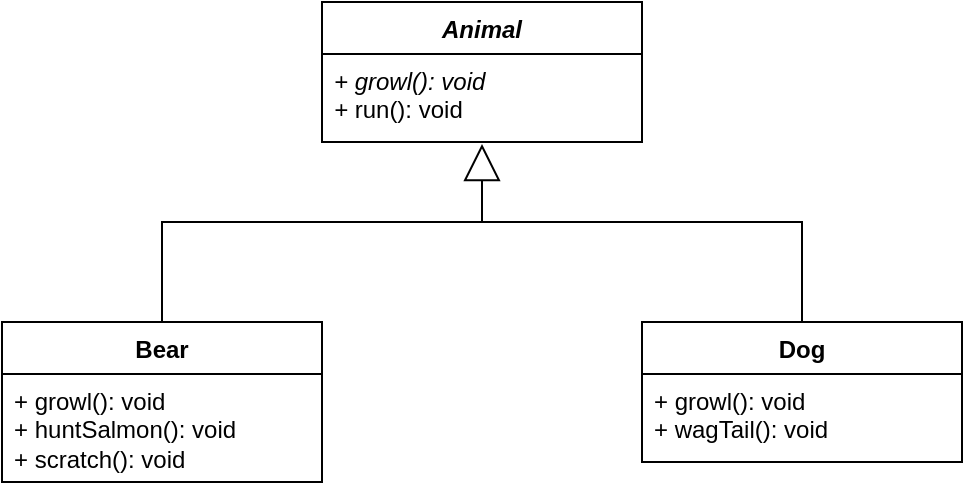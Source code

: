 <mxfile version="27.0.5">
  <diagram name="Page-1" id="Hw61CQ0ehtASCXFBS0-V">
    <mxGraphModel dx="815" dy="485" grid="1" gridSize="10" guides="1" tooltips="1" connect="1" arrows="1" fold="1" page="1" pageScale="1" pageWidth="827" pageHeight="1169" math="0" shadow="0">
      <root>
        <mxCell id="0" />
        <mxCell id="1" parent="0" />
        <mxCell id="xVxncZiUxLB_8yMIwt4c-1" value="&lt;i&gt;Animal&lt;/i&gt;" style="swimlane;fontStyle=1;align=center;verticalAlign=top;childLayout=stackLayout;horizontal=1;startSize=26;horizontalStack=0;resizeParent=1;resizeParentMax=0;resizeLast=0;collapsible=1;marginBottom=0;whiteSpace=wrap;html=1;" vertex="1" parent="1">
          <mxGeometry x="360" y="90" width="160" height="70" as="geometry" />
        </mxCell>
        <mxCell id="xVxncZiUxLB_8yMIwt4c-4" value="&lt;i&gt;+ growl(): void&lt;/i&gt;&lt;div&gt;&lt;i&gt;+ &lt;/i&gt;run(): void&lt;/div&gt;" style="text;strokeColor=none;fillColor=none;align=left;verticalAlign=top;spacingLeft=4;spacingRight=4;overflow=hidden;rotatable=0;points=[[0,0.5],[1,0.5]];portConstraint=eastwest;whiteSpace=wrap;html=1;" vertex="1" parent="xVxncZiUxLB_8yMIwt4c-1">
          <mxGeometry y="26" width="160" height="44" as="geometry" />
        </mxCell>
        <mxCell id="xVxncZiUxLB_8yMIwt4c-9" value="Bear" style="swimlane;fontStyle=1;align=center;verticalAlign=top;childLayout=stackLayout;horizontal=1;startSize=26;horizontalStack=0;resizeParent=1;resizeParentMax=0;resizeLast=0;collapsible=1;marginBottom=0;whiteSpace=wrap;html=1;" vertex="1" parent="1">
          <mxGeometry x="200" y="250" width="160" height="80" as="geometry" />
        </mxCell>
        <mxCell id="xVxncZiUxLB_8yMIwt4c-12" value="+ growl(): void&lt;div&gt;+ huntSalmon()&lt;span style=&quot;background-color: transparent; color: light-dark(rgb(0, 0, 0), rgb(255, 255, 255));&quot;&gt;: void&lt;/span&gt;&lt;/div&gt;&lt;div&gt;+ scratch()&lt;span style=&quot;background-color: transparent; color: light-dark(rgb(0, 0, 0), rgb(255, 255, 255));&quot;&gt;: void&lt;/span&gt;&lt;/div&gt;" style="text;strokeColor=none;fillColor=none;align=left;verticalAlign=top;spacingLeft=4;spacingRight=4;overflow=hidden;rotatable=0;points=[[0,0.5],[1,0.5]];portConstraint=eastwest;whiteSpace=wrap;html=1;" vertex="1" parent="xVxncZiUxLB_8yMIwt4c-9">
          <mxGeometry y="26" width="160" height="54" as="geometry" />
        </mxCell>
        <mxCell id="xVxncZiUxLB_8yMIwt4c-13" value="Dog" style="swimlane;fontStyle=1;align=center;verticalAlign=top;childLayout=stackLayout;horizontal=1;startSize=26;horizontalStack=0;resizeParent=1;resizeParentMax=0;resizeLast=0;collapsible=1;marginBottom=0;whiteSpace=wrap;html=1;" vertex="1" parent="1">
          <mxGeometry x="520" y="250" width="160" height="70" as="geometry" />
        </mxCell>
        <mxCell id="xVxncZiUxLB_8yMIwt4c-14" value="&lt;div&gt;+ growl()&lt;span style=&quot;background-color: transparent; color: light-dark(rgb(0, 0, 0), rgb(255, 255, 255));&quot;&gt;: void&lt;/span&gt;&lt;/div&gt;+ wagTail(): void" style="text;strokeColor=none;fillColor=none;align=left;verticalAlign=top;spacingLeft=4;spacingRight=4;overflow=hidden;rotatable=0;points=[[0,0.5],[1,0.5]];portConstraint=eastwest;whiteSpace=wrap;html=1;" vertex="1" parent="xVxncZiUxLB_8yMIwt4c-13">
          <mxGeometry y="26" width="160" height="44" as="geometry" />
        </mxCell>
        <mxCell id="xVxncZiUxLB_8yMIwt4c-15" value="" style="endArrow=block;endSize=16;endFill=0;html=1;rounded=0;exitX=0.5;exitY=0;exitDx=0;exitDy=0;" edge="1" parent="1" source="xVxncZiUxLB_8yMIwt4c-9">
          <mxGeometry width="160" relative="1" as="geometry">
            <mxPoint x="360" y="240" as="sourcePoint" />
            <mxPoint x="440" y="161" as="targetPoint" />
            <Array as="points">
              <mxPoint x="280" y="200" />
              <mxPoint x="440" y="200" />
            </Array>
          </mxGeometry>
        </mxCell>
        <mxCell id="xVxncZiUxLB_8yMIwt4c-17" value="" style="endArrow=none;endSize=16;endFill=0;html=1;rounded=0;exitX=0.5;exitY=0;exitDx=0;exitDy=0;startFill=0;" edge="1" parent="1">
          <mxGeometry width="160" relative="1" as="geometry">
            <mxPoint x="600" y="250" as="sourcePoint" />
            <mxPoint x="440" y="200" as="targetPoint" />
            <Array as="points">
              <mxPoint x="600" y="200" />
              <mxPoint x="440" y="200" />
            </Array>
          </mxGeometry>
        </mxCell>
      </root>
    </mxGraphModel>
  </diagram>
</mxfile>
